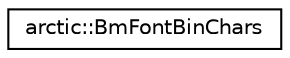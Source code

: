 digraph "Graphical Class Hierarchy"
{
 // LATEX_PDF_SIZE
  edge [fontname="Helvetica",fontsize="10",labelfontname="Helvetica",labelfontsize="10"];
  node [fontname="Helvetica",fontsize="10",shape=record];
  rankdir="LR";
  Node0 [label="arctic::BmFontBinChars",height=0.2,width=0.4,color="black", fillcolor="white", style="filled",URL="$structarctic_1_1_bm_font_bin_chars.html",tooltip=" "];
}
